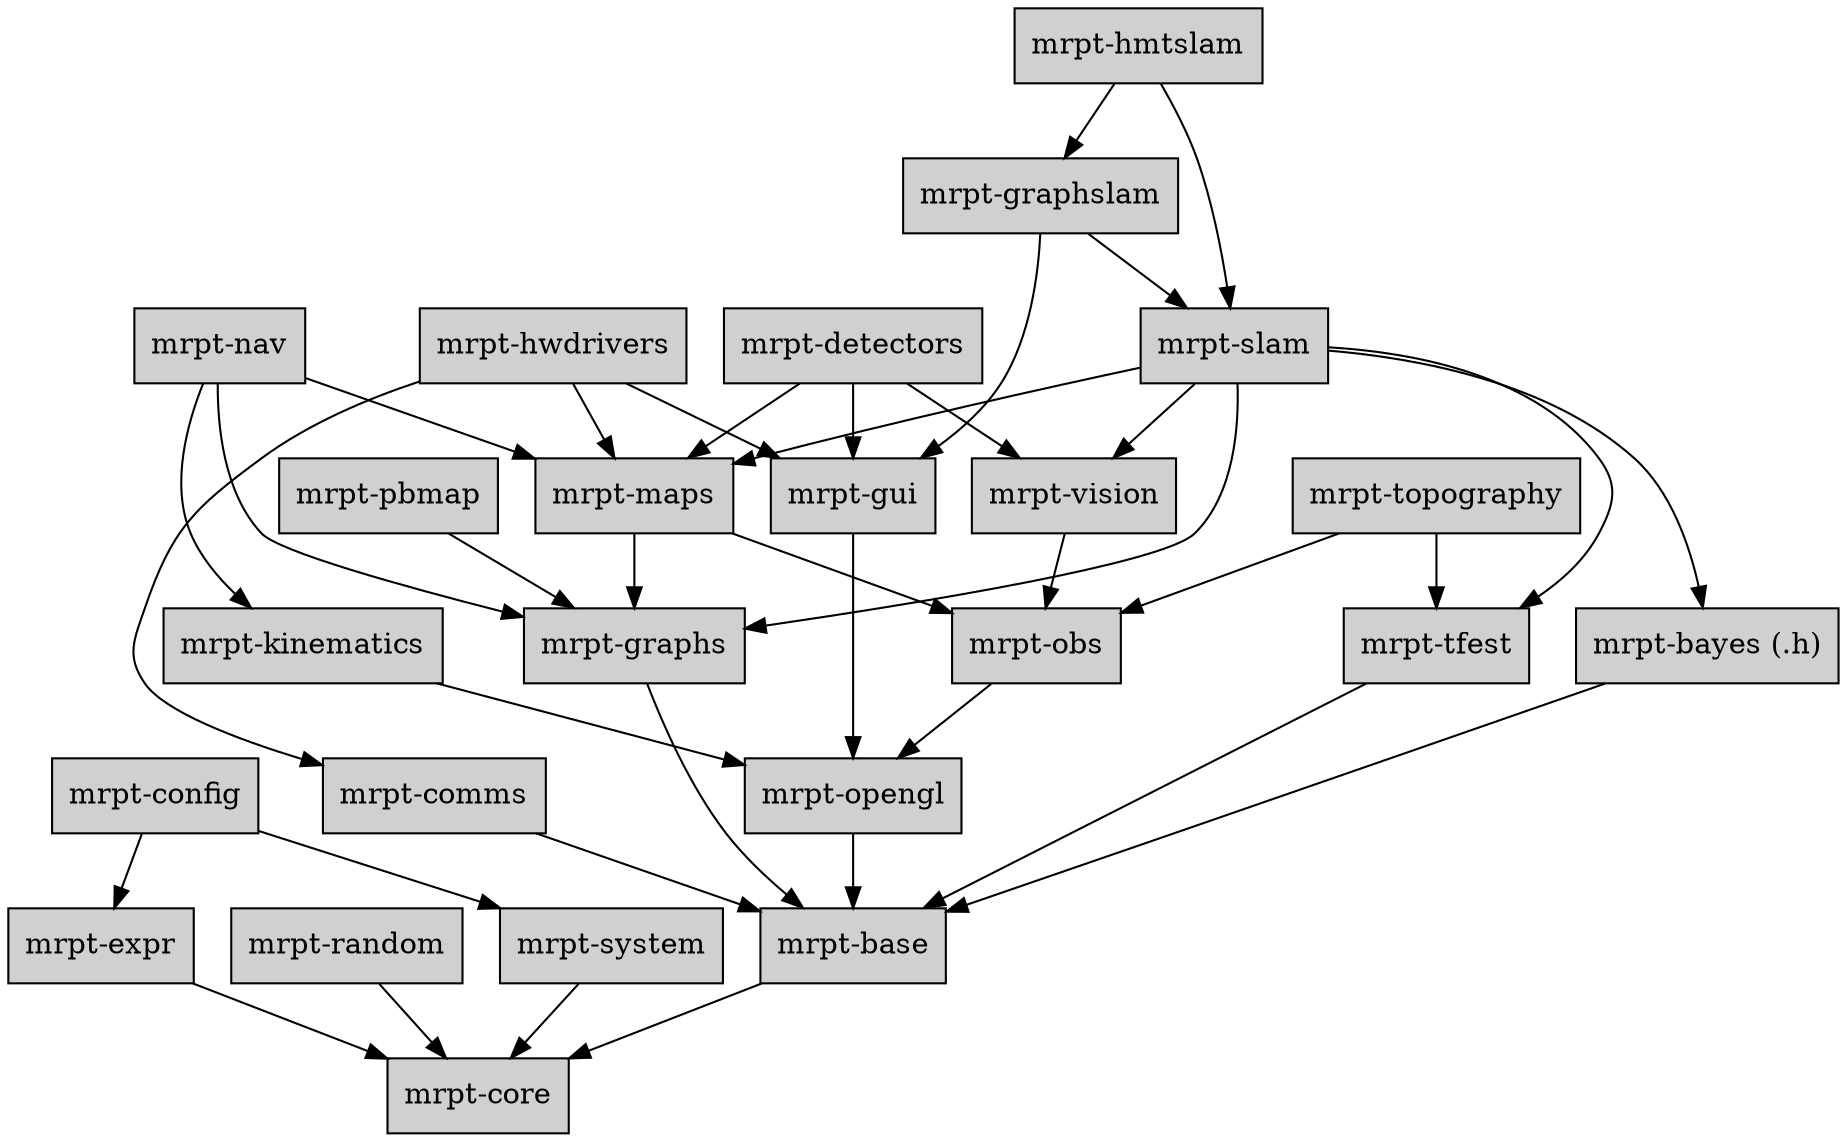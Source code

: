 digraph MRPT_LIBS {

	node [shape=box,style=filled, fillcolor="#D0D0D0"];

	core       [label="mrpt-core",URL="group__mrpt__core__grp.html"];
	
	expr       [label="mrpt-expr",URL="group__mrpt__expr__grp.html"];
	expr -> core;

	random     [label="mrpt-random",URL="group__mrpt__random__grp.html"];
	random -> core;
	
	system     [label="mrpt-system",URL="group__mrpt__system__grp.html"];
	system -> core;
	
	config     [label="mrpt-config",URL="group__mrpt__config__grp.html"];
	config -> expr;
	config -> system;
	
	base       [label="mrpt-base",URL="group__mrpt__base__grp.html"];
	base -> core;
	
	comms      [label="mrpt-comms",URL="group__mrpt__comms__grp.html"];
	comms -> base;
	
	graphs     [label="mrpt-graphs",URL="group__mrpt__graphs__grp.html"];
	graphs -> base;
	
	bayes      [label="mrpt-bayes (.h)",URL="group__mrpt__bayes__grp.html"];
	bayes -> base;

	opengl     [label="mrpt-opengl", URL="group__mrpt__opengl__grp.html"];
	opengl -> base;

	gui        [label="mrpt-gui",URL="group__mrpt__gui__grp.html"];
	gui -> opengl;

	obs        [label="mrpt-obs",URL="group__mrpt__obs__grp.html"];
	obs -> opengl;

	hwdrivers  [label="mrpt-hwdrivers",URL="group__mrpt__hwdrivers__grp.html"];
	hwdrivers -> gui;
	hwdrivers -> maps;
	hwdrivers -> comms;

	topography [label="mrpt-topography",URL="group__mrpt__topography__grp.html"];
	topography -> obs;
	topography -> tfest;

	maps       [label="mrpt-maps",URL="group__mrpt__maps__grp.html"];
	maps -> obs;
	maps -> graphs;

	vision     [label="mrpt-vision",URL="group__mrpt__vision__grp.html"];
	vision -> obs;

	tfest      [label="mrpt-tfest",URL="group__mrpt__tfest__grp.html"];
	tfest -> base;

	slam       [label="mrpt-slam",URL="group__mrpt__slam__grp.html"];
	slam -> maps;
	slam -> vision;
	slam -> tfest;
	slam -> bayes;
	slam -> graphs;

	graphslam  [label="mrpt-graphslam",URL="group__mrpt__graphslam__grp.html"];
	graphslam -> slam;
	graphslam -> gui;

	hmtslam    [label="mrpt-hmtslam",URL="group__mrpt__hmtslam__grp.html"];
	hmtslam -> slam;
	hmtslam -> graphslam;

	nav        [label="mrpt-nav",URL="group__mrpt__nav__grp.html"];
	nav -> maps;
	nav -> graphs;
	nav -> kinematics;

	detectors  [label="mrpt-detectors",URL="group__mrpt__detectors__grp.html"];
	detectors -> vision;
	detectors -> maps;
	detectors -> gui;

	kinematics [label="mrpt-kinematics",URL="group__mrpt__kinematics__grp.html"];
	kinematics -> opengl;

	pbmap      [label="mrpt-pbmap",URL="group__mrpt__pbmap__grp.html"];
	pbmap -> graphs;

}
